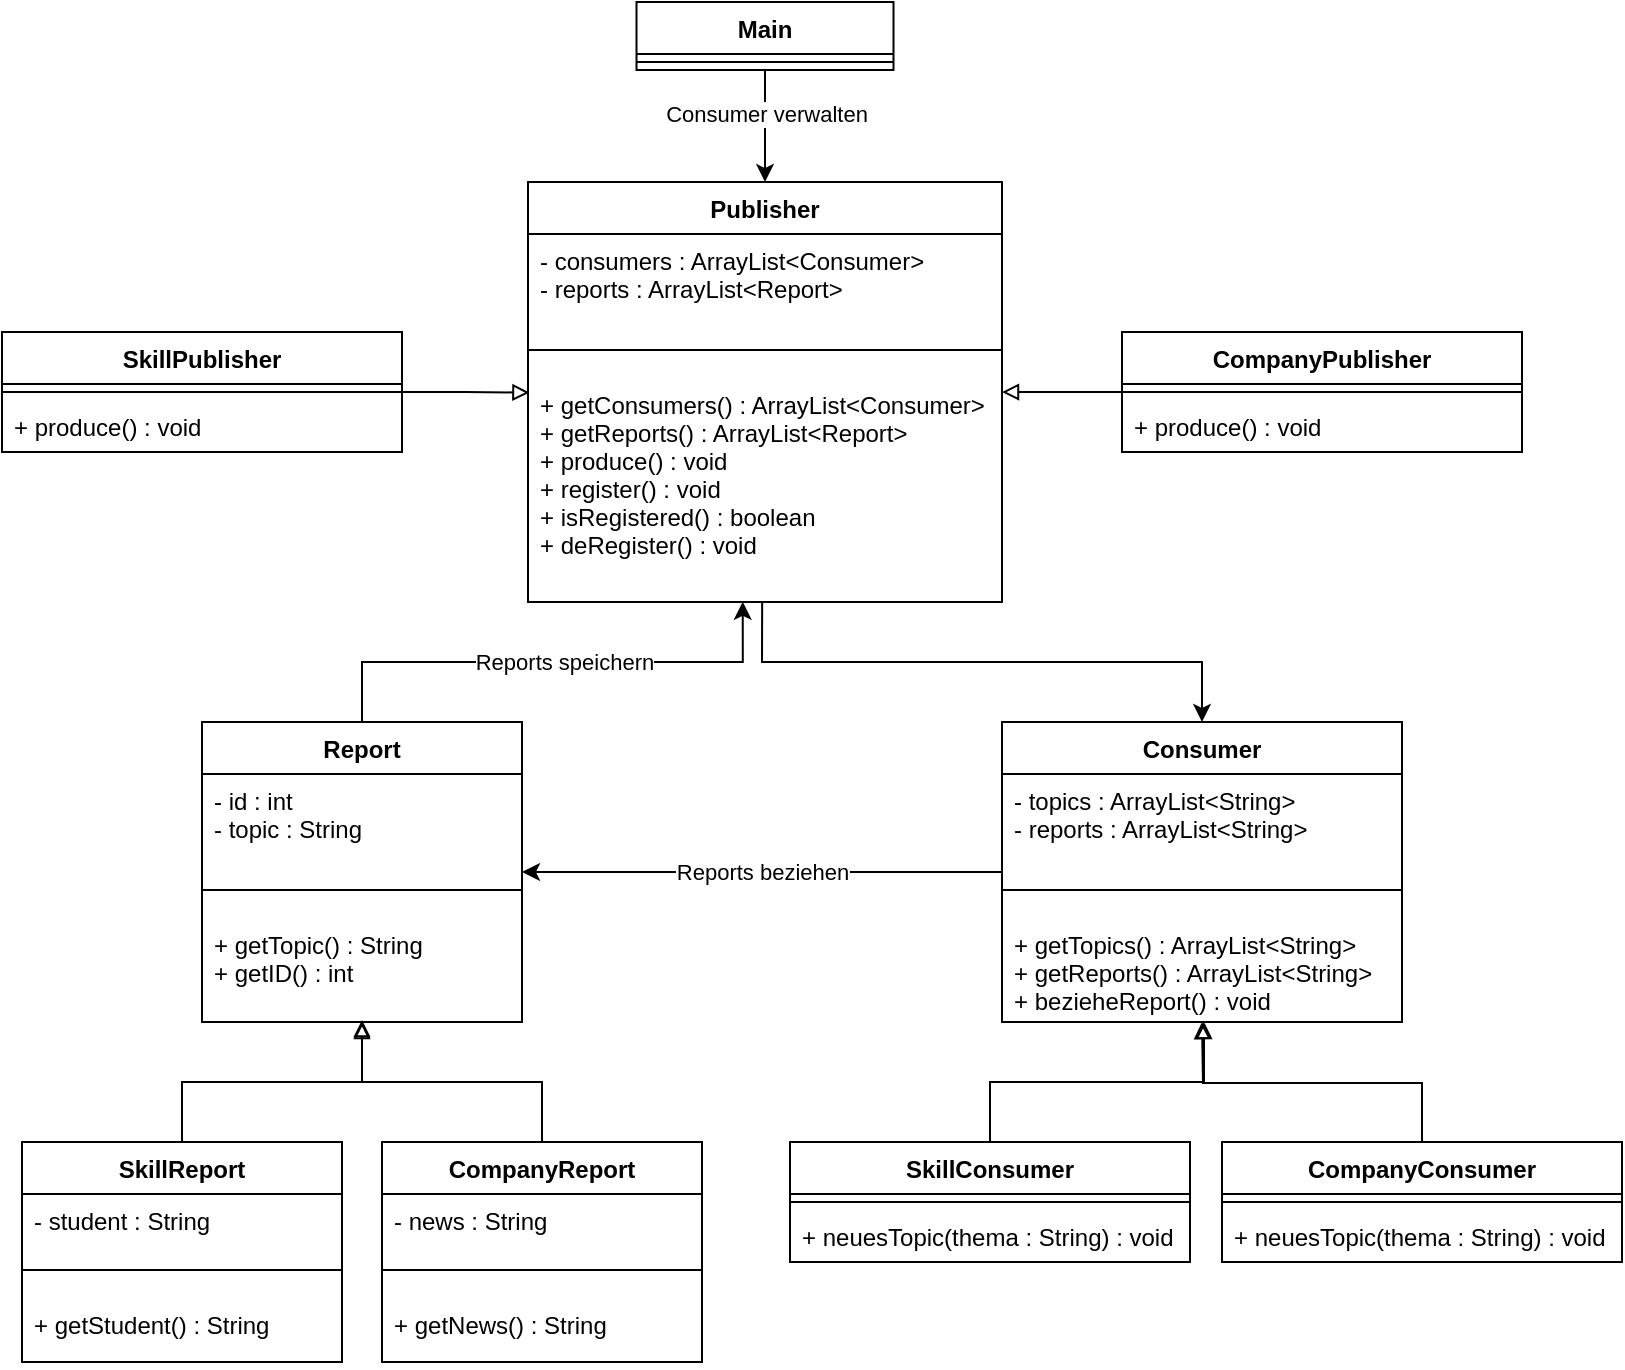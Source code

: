 <mxfile version="20.6.2" type="github"><diagram id="G0lBkwNR6yd49v0MpU9S" name="Seite-1"><mxGraphModel dx="1408" dy="1857" grid="1" gridSize="10" guides="1" tooltips="1" connect="1" arrows="1" fold="1" page="1" pageScale="1" pageWidth="827" pageHeight="1169" math="0" shadow="0"><root><mxCell id="0"/><mxCell id="1" parent="0"/><mxCell id="DJylWnoTZxRl-XRqajRb-36" style="edgeStyle=orthogonalEdgeStyle;rounded=0;orthogonalLoop=1;jettySize=auto;html=1;exitX=0.5;exitY=0;exitDx=0;exitDy=0;entryX=0.453;entryY=0.999;entryDx=0;entryDy=0;entryPerimeter=0;endArrow=classic;endFill=1;" edge="1" parent="1" source="DJylWnoTZxRl-XRqajRb-1" target="DJylWnoTZxRl-XRqajRb-33"><mxGeometry relative="1" as="geometry"/></mxCell><mxCell id="DJylWnoTZxRl-XRqajRb-37" value="Reports speichern" style="edgeLabel;html=1;align=center;verticalAlign=middle;resizable=0;points=[];" vertex="1" connectable="0" parent="DJylWnoTZxRl-XRqajRb-36"><mxGeometry x="0.16" relative="1" as="geometry"><mxPoint x="-15" as="offset"/></mxGeometry></mxCell><mxCell id="DJylWnoTZxRl-XRqajRb-1" value="Report" style="swimlane;fontStyle=1;align=center;verticalAlign=top;childLayout=stackLayout;horizontal=1;startSize=26;horizontalStack=0;resizeParent=1;resizeParentMax=0;resizeLast=0;collapsible=1;marginBottom=0;" vertex="1" parent="1"><mxGeometry x="120" y="150" width="160" height="150" as="geometry"/></mxCell><mxCell id="DJylWnoTZxRl-XRqajRb-2" value="- id : int&#10;- topic : String" style="text;strokeColor=none;fillColor=none;align=left;verticalAlign=top;spacingLeft=4;spacingRight=4;overflow=hidden;rotatable=0;points=[[0,0.5],[1,0.5]];portConstraint=eastwest;" vertex="1" parent="DJylWnoTZxRl-XRqajRb-1"><mxGeometry y="26" width="160" height="44" as="geometry"/></mxCell><mxCell id="DJylWnoTZxRl-XRqajRb-3" value="" style="line;strokeWidth=1;fillColor=none;align=left;verticalAlign=middle;spacingTop=-1;spacingLeft=3;spacingRight=3;rotatable=0;labelPosition=right;points=[];portConstraint=eastwest;strokeColor=inherit;" vertex="1" parent="DJylWnoTZxRl-XRqajRb-1"><mxGeometry y="70" width="160" height="28" as="geometry"/></mxCell><mxCell id="DJylWnoTZxRl-XRqajRb-4" value="+ getTopic() : String&#10;+ getID() : int" style="text;strokeColor=none;fillColor=none;align=left;verticalAlign=top;spacingLeft=4;spacingRight=4;overflow=hidden;rotatable=0;points=[[0,0.5],[1,0.5]];portConstraint=eastwest;" vertex="1" parent="DJylWnoTZxRl-XRqajRb-1"><mxGeometry y="98" width="160" height="52" as="geometry"/></mxCell><mxCell id="DJylWnoTZxRl-XRqajRb-14" style="edgeStyle=orthogonalEdgeStyle;rounded=0;orthogonalLoop=1;jettySize=auto;html=1;exitX=0.5;exitY=0;exitDx=0;exitDy=0;entryX=0.5;entryY=1;entryDx=0;entryDy=0;entryPerimeter=0;endArrow=block;endFill=0;" edge="1" parent="1" source="DJylWnoTZxRl-XRqajRb-5" target="DJylWnoTZxRl-XRqajRb-4"><mxGeometry relative="1" as="geometry"/></mxCell><mxCell id="DJylWnoTZxRl-XRqajRb-5" value="SkillReport" style="swimlane;fontStyle=1;align=center;verticalAlign=top;childLayout=stackLayout;horizontal=1;startSize=26;horizontalStack=0;resizeParent=1;resizeParentMax=0;resizeLast=0;collapsible=1;marginBottom=0;" vertex="1" parent="1"><mxGeometry x="30" y="360" width="160" height="110" as="geometry"/></mxCell><mxCell id="DJylWnoTZxRl-XRqajRb-6" value="- student : String" style="text;strokeColor=none;fillColor=none;align=left;verticalAlign=top;spacingLeft=4;spacingRight=4;overflow=hidden;rotatable=0;points=[[0,0.5],[1,0.5]];portConstraint=eastwest;" vertex="1" parent="DJylWnoTZxRl-XRqajRb-5"><mxGeometry y="26" width="160" height="24" as="geometry"/></mxCell><mxCell id="DJylWnoTZxRl-XRqajRb-7" value="" style="line;strokeWidth=1;fillColor=none;align=left;verticalAlign=middle;spacingTop=-1;spacingLeft=3;spacingRight=3;rotatable=0;labelPosition=right;points=[];portConstraint=eastwest;strokeColor=inherit;" vertex="1" parent="DJylWnoTZxRl-XRqajRb-5"><mxGeometry y="50" width="160" height="28" as="geometry"/></mxCell><mxCell id="DJylWnoTZxRl-XRqajRb-8" value="+ getStudent() : String" style="text;strokeColor=none;fillColor=none;align=left;verticalAlign=top;spacingLeft=4;spacingRight=4;overflow=hidden;rotatable=0;points=[[0,0.5],[1,0.5]];portConstraint=eastwest;" vertex="1" parent="DJylWnoTZxRl-XRqajRb-5"><mxGeometry y="78" width="160" height="32" as="geometry"/></mxCell><mxCell id="DJylWnoTZxRl-XRqajRb-13" style="edgeStyle=orthogonalEdgeStyle;rounded=0;orthogonalLoop=1;jettySize=auto;html=1;exitX=0.5;exitY=0;exitDx=0;exitDy=0;entryX=0.506;entryY=0.981;entryDx=0;entryDy=0;entryPerimeter=0;endArrow=block;endFill=0;" edge="1" parent="1" source="DJylWnoTZxRl-XRqajRb-9" target="DJylWnoTZxRl-XRqajRb-4"><mxGeometry relative="1" as="geometry"><Array as="points"><mxPoint x="290" y="330"/><mxPoint x="200" y="330"/><mxPoint x="200" y="299"/></Array></mxGeometry></mxCell><mxCell id="DJylWnoTZxRl-XRqajRb-9" value="CompanyReport" style="swimlane;fontStyle=1;align=center;verticalAlign=top;childLayout=stackLayout;horizontal=1;startSize=26;horizontalStack=0;resizeParent=1;resizeParentMax=0;resizeLast=0;collapsible=1;marginBottom=0;" vertex="1" parent="1"><mxGeometry x="210" y="360" width="160" height="110" as="geometry"/></mxCell><mxCell id="DJylWnoTZxRl-XRqajRb-10" value="- news : String" style="text;strokeColor=none;fillColor=none;align=left;verticalAlign=top;spacingLeft=4;spacingRight=4;overflow=hidden;rotatable=0;points=[[0,0.5],[1,0.5]];portConstraint=eastwest;" vertex="1" parent="DJylWnoTZxRl-XRqajRb-9"><mxGeometry y="26" width="160" height="24" as="geometry"/></mxCell><mxCell id="DJylWnoTZxRl-XRqajRb-11" value="" style="line;strokeWidth=1;fillColor=none;align=left;verticalAlign=middle;spacingTop=-1;spacingLeft=3;spacingRight=3;rotatable=0;labelPosition=right;points=[];portConstraint=eastwest;strokeColor=inherit;" vertex="1" parent="DJylWnoTZxRl-XRqajRb-9"><mxGeometry y="50" width="160" height="28" as="geometry"/></mxCell><mxCell id="DJylWnoTZxRl-XRqajRb-12" value="+ getNews() : String" style="text;strokeColor=none;fillColor=none;align=left;verticalAlign=top;spacingLeft=4;spacingRight=4;overflow=hidden;rotatable=0;points=[[0,0.5],[1,0.5]];portConstraint=eastwest;" vertex="1" parent="DJylWnoTZxRl-XRqajRb-9"><mxGeometry y="78" width="160" height="32" as="geometry"/></mxCell><mxCell id="DJylWnoTZxRl-XRqajRb-19" style="edgeStyle=orthogonalEdgeStyle;rounded=0;orthogonalLoop=1;jettySize=auto;html=1;exitX=0;exitY=0.5;exitDx=0;exitDy=0;entryX=1;entryY=0.5;entryDx=0;entryDy=0;endArrow=classic;endFill=1;" edge="1" parent="1" source="DJylWnoTZxRl-XRqajRb-15" target="DJylWnoTZxRl-XRqajRb-1"><mxGeometry relative="1" as="geometry"/></mxCell><mxCell id="DJylWnoTZxRl-XRqajRb-20" value="Reports beziehen" style="edgeLabel;html=1;align=center;verticalAlign=middle;resizable=0;points=[];" vertex="1" connectable="0" parent="DJylWnoTZxRl-XRqajRb-19"><mxGeometry x="0.225" y="-3" relative="1" as="geometry"><mxPoint x="27" y="3" as="offset"/></mxGeometry></mxCell><mxCell id="DJylWnoTZxRl-XRqajRb-15" value="Consumer" style="swimlane;fontStyle=1;align=center;verticalAlign=top;childLayout=stackLayout;horizontal=1;startSize=26;horizontalStack=0;resizeParent=1;resizeParentMax=0;resizeLast=0;collapsible=1;marginBottom=0;" vertex="1" parent="1"><mxGeometry x="520" y="150" width="200" height="150" as="geometry"/></mxCell><mxCell id="DJylWnoTZxRl-XRqajRb-16" value="- topics : ArrayList&lt;String&gt;&#10;- reports : ArrayList&lt;String&gt;" style="text;strokeColor=none;fillColor=none;align=left;verticalAlign=top;spacingLeft=4;spacingRight=4;overflow=hidden;rotatable=0;points=[[0,0.5],[1,0.5]];portConstraint=eastwest;" vertex="1" parent="DJylWnoTZxRl-XRqajRb-15"><mxGeometry y="26" width="200" height="44" as="geometry"/></mxCell><mxCell id="DJylWnoTZxRl-XRqajRb-17" value="" style="line;strokeWidth=1;fillColor=none;align=left;verticalAlign=middle;spacingTop=-1;spacingLeft=3;spacingRight=3;rotatable=0;labelPosition=right;points=[];portConstraint=eastwest;strokeColor=inherit;" vertex="1" parent="DJylWnoTZxRl-XRqajRb-15"><mxGeometry y="70" width="200" height="28" as="geometry"/></mxCell><mxCell id="DJylWnoTZxRl-XRqajRb-18" value="+ getTopics() : ArrayList&lt;String&gt;&#10;+ getReports() : ArrayList&lt;String&gt;&#10;+ bezieheReport() : void" style="text;strokeColor=none;fillColor=none;align=left;verticalAlign=top;spacingLeft=4;spacingRight=4;overflow=hidden;rotatable=0;points=[[0,0.5],[1,0.5]];portConstraint=eastwest;" vertex="1" parent="DJylWnoTZxRl-XRqajRb-15"><mxGeometry y="98" width="200" height="52" as="geometry"/></mxCell><mxCell id="DJylWnoTZxRl-XRqajRb-29" style="edgeStyle=orthogonalEdgeStyle;rounded=0;orthogonalLoop=1;jettySize=auto;html=1;exitX=0.5;exitY=0;exitDx=0;exitDy=0;endArrow=block;endFill=0;" edge="1" parent="1" source="DJylWnoTZxRl-XRqajRb-21"><mxGeometry relative="1" as="geometry"><mxPoint x="620" y="300" as="targetPoint"/></mxGeometry></mxCell><mxCell id="DJylWnoTZxRl-XRqajRb-21" value="CompanyConsumer" style="swimlane;fontStyle=1;align=center;verticalAlign=top;childLayout=stackLayout;horizontal=1;startSize=26;horizontalStack=0;resizeParent=1;resizeParentMax=0;resizeLast=0;collapsible=1;marginBottom=0;" vertex="1" parent="1"><mxGeometry x="630" y="360" width="200" height="60" as="geometry"/></mxCell><mxCell id="DJylWnoTZxRl-XRqajRb-23" value="" style="line;strokeWidth=1;fillColor=none;align=left;verticalAlign=middle;spacingTop=-1;spacingLeft=3;spacingRight=3;rotatable=0;labelPosition=right;points=[];portConstraint=eastwest;strokeColor=inherit;" vertex="1" parent="DJylWnoTZxRl-XRqajRb-21"><mxGeometry y="26" width="200" height="8" as="geometry"/></mxCell><mxCell id="DJylWnoTZxRl-XRqajRb-24" value="+ neuesTopic(thema : String) : void" style="text;strokeColor=none;fillColor=none;align=left;verticalAlign=top;spacingLeft=4;spacingRight=4;overflow=hidden;rotatable=0;points=[[0,0.5],[1,0.5]];portConstraint=eastwest;" vertex="1" parent="DJylWnoTZxRl-XRqajRb-21"><mxGeometry y="34" width="200" height="26" as="geometry"/></mxCell><mxCell id="DJylWnoTZxRl-XRqajRb-28" style="edgeStyle=orthogonalEdgeStyle;rounded=0;orthogonalLoop=1;jettySize=auto;html=1;exitX=0.5;exitY=0;exitDx=0;exitDy=0;entryX=0.505;entryY=1;entryDx=0;entryDy=0;entryPerimeter=0;endArrow=block;endFill=0;" edge="1" parent="1" source="DJylWnoTZxRl-XRqajRb-25" target="DJylWnoTZxRl-XRqajRb-18"><mxGeometry relative="1" as="geometry"/></mxCell><mxCell id="DJylWnoTZxRl-XRqajRb-25" value="SkillConsumer" style="swimlane;fontStyle=1;align=center;verticalAlign=top;childLayout=stackLayout;horizontal=1;startSize=26;horizontalStack=0;resizeParent=1;resizeParentMax=0;resizeLast=0;collapsible=1;marginBottom=0;" vertex="1" parent="1"><mxGeometry x="414" y="360" width="200" height="60" as="geometry"/></mxCell><mxCell id="DJylWnoTZxRl-XRqajRb-26" value="" style="line;strokeWidth=1;fillColor=none;align=left;verticalAlign=middle;spacingTop=-1;spacingLeft=3;spacingRight=3;rotatable=0;labelPosition=right;points=[];portConstraint=eastwest;strokeColor=inherit;" vertex="1" parent="DJylWnoTZxRl-XRqajRb-25"><mxGeometry y="26" width="200" height="8" as="geometry"/></mxCell><mxCell id="DJylWnoTZxRl-XRqajRb-27" value="+ neuesTopic(thema : String) : void" style="text;strokeColor=none;fillColor=none;align=left;verticalAlign=top;spacingLeft=4;spacingRight=4;overflow=hidden;rotatable=0;points=[[0,0.5],[1,0.5]];portConstraint=eastwest;" vertex="1" parent="DJylWnoTZxRl-XRqajRb-25"><mxGeometry y="34" width="200" height="26" as="geometry"/></mxCell><mxCell id="DJylWnoTZxRl-XRqajRb-30" value="Publisher" style="swimlane;fontStyle=1;align=center;verticalAlign=top;childLayout=stackLayout;horizontal=1;startSize=26;horizontalStack=0;resizeParent=1;resizeParentMax=0;resizeLast=0;collapsible=1;marginBottom=0;" vertex="1" parent="1"><mxGeometry x="283" y="-120" width="237" height="210" as="geometry"/></mxCell><mxCell id="DJylWnoTZxRl-XRqajRb-31" value="- consumers : ArrayList&lt;Consumer&gt;&#10;- reports : ArrayList&lt;Report&gt;" style="text;strokeColor=none;fillColor=none;align=left;verticalAlign=top;spacingLeft=4;spacingRight=4;overflow=hidden;rotatable=0;points=[[0,0.5],[1,0.5]];portConstraint=eastwest;" vertex="1" parent="DJylWnoTZxRl-XRqajRb-30"><mxGeometry y="26" width="237" height="44" as="geometry"/></mxCell><mxCell id="DJylWnoTZxRl-XRqajRb-32" value="" style="line;strokeWidth=1;fillColor=none;align=left;verticalAlign=middle;spacingTop=-1;spacingLeft=3;spacingRight=3;rotatable=0;labelPosition=right;points=[];portConstraint=eastwest;strokeColor=inherit;" vertex="1" parent="DJylWnoTZxRl-XRqajRb-30"><mxGeometry y="70" width="237" height="28" as="geometry"/></mxCell><mxCell id="DJylWnoTZxRl-XRqajRb-33" value="+ getConsumers() : ArrayList&lt;Consumer&gt;&#10;+ getReports() : ArrayList&lt;Report&gt;&#10;+ produce() : void&#10;+ register() : void&#10;+ isRegistered() : boolean&#10;+ deRegister() : void" style="text;strokeColor=none;fillColor=none;align=left;verticalAlign=top;spacingLeft=4;spacingRight=4;overflow=hidden;rotatable=0;points=[[0,0.5],[1,0.5]];portConstraint=eastwest;" vertex="1" parent="DJylWnoTZxRl-XRqajRb-30"><mxGeometry y="98" width="237" height="112" as="geometry"/></mxCell><mxCell id="DJylWnoTZxRl-XRqajRb-35" value="" style="endArrow=classic;html=1;rounded=0;exitX=0.494;exitY=1;exitDx=0;exitDy=0;exitPerimeter=0;entryX=0.5;entryY=0;entryDx=0;entryDy=0;" edge="1" parent="1" source="DJylWnoTZxRl-XRqajRb-33" target="DJylWnoTZxRl-XRqajRb-15"><mxGeometry width="50" height="50" relative="1" as="geometry"><mxPoint x="390" y="180" as="sourcePoint"/><mxPoint x="440" y="130" as="targetPoint"/><Array as="points"><mxPoint x="400" y="120"/><mxPoint x="620" y="120"/></Array></mxGeometry></mxCell><mxCell id="DJylWnoTZxRl-XRqajRb-41" style="edgeStyle=orthogonalEdgeStyle;rounded=0;orthogonalLoop=1;jettySize=auto;html=1;exitX=0.5;exitY=1;exitDx=0;exitDy=0;entryX=0.5;entryY=0;entryDx=0;entryDy=0;endArrow=classic;endFill=1;" edge="1" parent="1" source="DJylWnoTZxRl-XRqajRb-38" target="DJylWnoTZxRl-XRqajRb-30"><mxGeometry relative="1" as="geometry"/></mxCell><mxCell id="DJylWnoTZxRl-XRqajRb-42" value="Consumer verwalten" style="edgeLabel;html=1;align=center;verticalAlign=middle;resizable=0;points=[];" vertex="1" connectable="0" parent="DJylWnoTZxRl-XRqajRb-41"><mxGeometry x="-0.238" relative="1" as="geometry"><mxPoint as="offset"/></mxGeometry></mxCell><mxCell id="DJylWnoTZxRl-XRqajRb-38" value="Main" style="swimlane;fontStyle=1;align=center;verticalAlign=top;childLayout=stackLayout;horizontal=1;startSize=26;horizontalStack=0;resizeParent=1;resizeParentMax=0;resizeLast=0;collapsible=1;marginBottom=0;" vertex="1" parent="1"><mxGeometry x="337.25" y="-210" width="128.5" height="34" as="geometry"/></mxCell><mxCell id="DJylWnoTZxRl-XRqajRb-39" value="" style="line;strokeWidth=1;fillColor=none;align=left;verticalAlign=middle;spacingTop=-1;spacingLeft=3;spacingRight=3;rotatable=0;labelPosition=right;points=[];portConstraint=eastwest;strokeColor=inherit;" vertex="1" parent="DJylWnoTZxRl-XRqajRb-38"><mxGeometry y="26" width="128.5" height="8" as="geometry"/></mxCell><mxCell id="DJylWnoTZxRl-XRqajRb-47" style="edgeStyle=orthogonalEdgeStyle;rounded=0;orthogonalLoop=1;jettySize=auto;html=1;exitX=1;exitY=0.5;exitDx=0;exitDy=0;entryX=0.003;entryY=0.065;entryDx=0;entryDy=0;entryPerimeter=0;endArrow=block;endFill=0;" edge="1" parent="1" source="DJylWnoTZxRl-XRqajRb-43" target="DJylWnoTZxRl-XRqajRb-33"><mxGeometry relative="1" as="geometry"/></mxCell><mxCell id="DJylWnoTZxRl-XRqajRb-43" value="SkillPublisher" style="swimlane;fontStyle=1;align=center;verticalAlign=top;childLayout=stackLayout;horizontal=1;startSize=26;horizontalStack=0;resizeParent=1;resizeParentMax=0;resizeLast=0;collapsible=1;marginBottom=0;" vertex="1" parent="1"><mxGeometry x="20" y="-45" width="200" height="60" as="geometry"/></mxCell><mxCell id="DJylWnoTZxRl-XRqajRb-44" value="" style="line;strokeWidth=1;fillColor=none;align=left;verticalAlign=middle;spacingTop=-1;spacingLeft=3;spacingRight=3;rotatable=0;labelPosition=right;points=[];portConstraint=eastwest;strokeColor=inherit;" vertex="1" parent="DJylWnoTZxRl-XRqajRb-43"><mxGeometry y="26" width="200" height="8" as="geometry"/></mxCell><mxCell id="DJylWnoTZxRl-XRqajRb-45" value="+ produce() : void" style="text;strokeColor=none;fillColor=none;align=left;verticalAlign=top;spacingLeft=4;spacingRight=4;overflow=hidden;rotatable=0;points=[[0,0.5],[1,0.5]];portConstraint=eastwest;" vertex="1" parent="DJylWnoTZxRl-XRqajRb-43"><mxGeometry y="34" width="200" height="26" as="geometry"/></mxCell><mxCell id="DJylWnoTZxRl-XRqajRb-51" style="edgeStyle=orthogonalEdgeStyle;rounded=0;orthogonalLoop=1;jettySize=auto;html=1;exitX=0;exitY=0.5;exitDx=0;exitDy=0;entryX=1;entryY=0.063;entryDx=0;entryDy=0;entryPerimeter=0;endArrow=block;endFill=0;" edge="1" parent="1" source="DJylWnoTZxRl-XRqajRb-48" target="DJylWnoTZxRl-XRqajRb-33"><mxGeometry relative="1" as="geometry"/></mxCell><mxCell id="DJylWnoTZxRl-XRqajRb-48" value="CompanyPublisher" style="swimlane;fontStyle=1;align=center;verticalAlign=top;childLayout=stackLayout;horizontal=1;startSize=26;horizontalStack=0;resizeParent=1;resizeParentMax=0;resizeLast=0;collapsible=1;marginBottom=0;" vertex="1" parent="1"><mxGeometry x="580" y="-45" width="200" height="60" as="geometry"/></mxCell><mxCell id="DJylWnoTZxRl-XRqajRb-49" value="" style="line;strokeWidth=1;fillColor=none;align=left;verticalAlign=middle;spacingTop=-1;spacingLeft=3;spacingRight=3;rotatable=0;labelPosition=right;points=[];portConstraint=eastwest;strokeColor=inherit;" vertex="1" parent="DJylWnoTZxRl-XRqajRb-48"><mxGeometry y="26" width="200" height="8" as="geometry"/></mxCell><mxCell id="DJylWnoTZxRl-XRqajRb-50" value="+ produce() : void" style="text;strokeColor=none;fillColor=none;align=left;verticalAlign=top;spacingLeft=4;spacingRight=4;overflow=hidden;rotatable=0;points=[[0,0.5],[1,0.5]];portConstraint=eastwest;" vertex="1" parent="DJylWnoTZxRl-XRqajRb-48"><mxGeometry y="34" width="200" height="26" as="geometry"/></mxCell></root></mxGraphModel></diagram></mxfile>